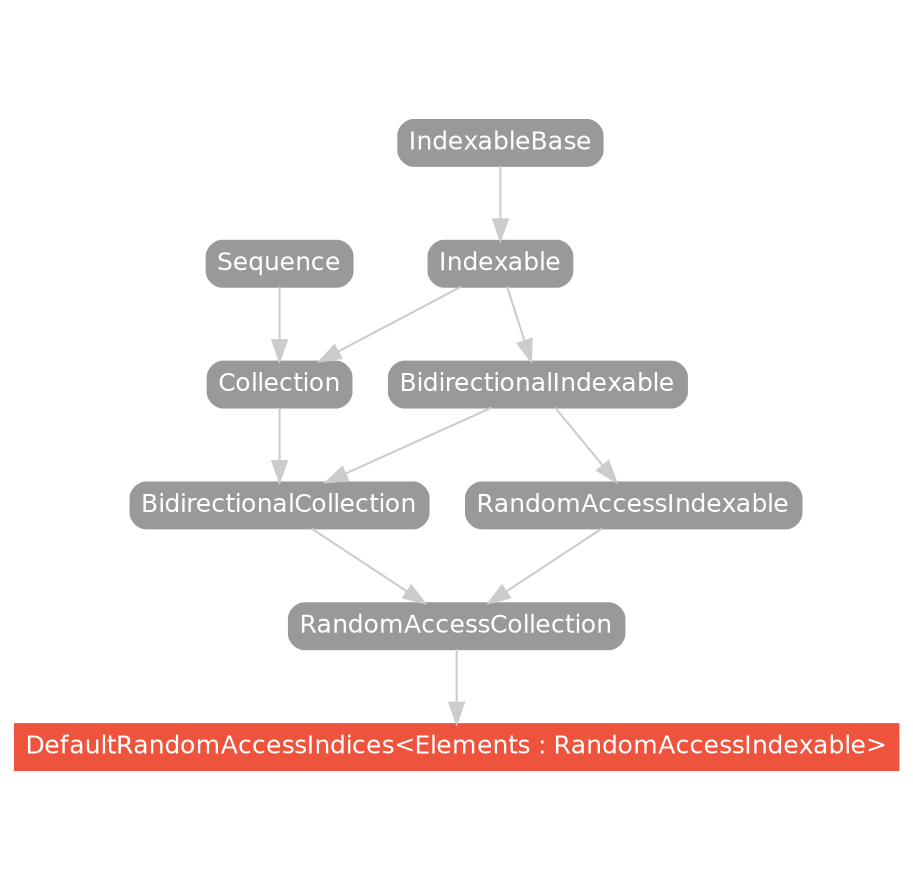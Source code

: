 strict digraph "DefaultRandomAccessIndices<Elements : RandomAccessIndexable> - Type Hierarchy - SwiftDoc.org" {
    pad="0.1,0.8"
    node [shape=box, style="filled,rounded", color="#999999", fillcolor="#999999", fontcolor=white, fontname=Helvetica, fontnames="Helvetica,sansserif", fontsize=12, margin="0.07,0.05", height="0.3"]
    edge [color="#cccccc"]
    "BidirectionalCollection" [URL="/protocol/BidirectionalCollection/hierarchy/"]
    "BidirectionalIndexable" [URL="/protocol/BidirectionalIndexable/hierarchy/"]
    "Collection" [URL="/protocol/Collection/hierarchy/"]
    "DefaultRandomAccessIndices<Elements : RandomAccessIndexable>" [URL="/type/DefaultRandomAccessIndices/", style="filled", fillcolor="#ee543d", color="#ee543d"]
    "Indexable" [URL="/protocol/Indexable/hierarchy/"]
    "IndexableBase" [URL="/protocol/IndexableBase/hierarchy/"]
    "RandomAccessCollection" [URL="/protocol/RandomAccessCollection/hierarchy/"]
    "RandomAccessIndexable" [URL="/protocol/RandomAccessIndexable/hierarchy/"]
    "Sequence" [URL="/protocol/Sequence/hierarchy/"]    "RandomAccessCollection" -> "DefaultRandomAccessIndices<Elements : RandomAccessIndexable>"
    "RandomAccessIndexable" -> "RandomAccessCollection"
    "BidirectionalCollection" -> "RandomAccessCollection"
    "BidirectionalIndexable" -> "RandomAccessIndexable"
    "Indexable" -> "BidirectionalIndexable"
    "IndexableBase" -> "Indexable"
    "BidirectionalIndexable" -> "BidirectionalCollection"
    "Collection" -> "BidirectionalCollection"
    "Indexable" -> "BidirectionalIndexable"
    "IndexableBase" -> "Indexable"
    "Indexable" -> "Collection"
    "Sequence" -> "Collection"
    "IndexableBase" -> "Indexable"
    subgraph Types {
        rank = max; "DefaultRandomAccessIndices<Elements : RandomAccessIndexable>";
    }
}